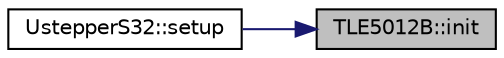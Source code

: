digraph "TLE5012B::init"
{
 // LATEX_PDF_SIZE
  edge [fontname="Helvetica",fontsize="10",labelfontname="Helvetica",labelfontsize="10"];
  node [fontname="Helvetica",fontsize="10",shape=record];
  rankdir="RL";
  Node1 [label="TLE5012B::init",height=0.2,width=0.4,color="black", fillcolor="grey75", style="filled", fontcolor="black",tooltip=" "];
  Node1 -> Node2 [dir="back",color="midnightblue",fontsize="10",style="solid",fontname="Helvetica"];
  Node2 [label="UstepperS32::setup",height=0.2,width=0.4,color="black", fillcolor="white", style="filled",URL="$classUstepperS32.html#a9db3b9f02f66bb17424b3e114c851d37",tooltip="Initializes the different parts of the uStepper S object."];
}
